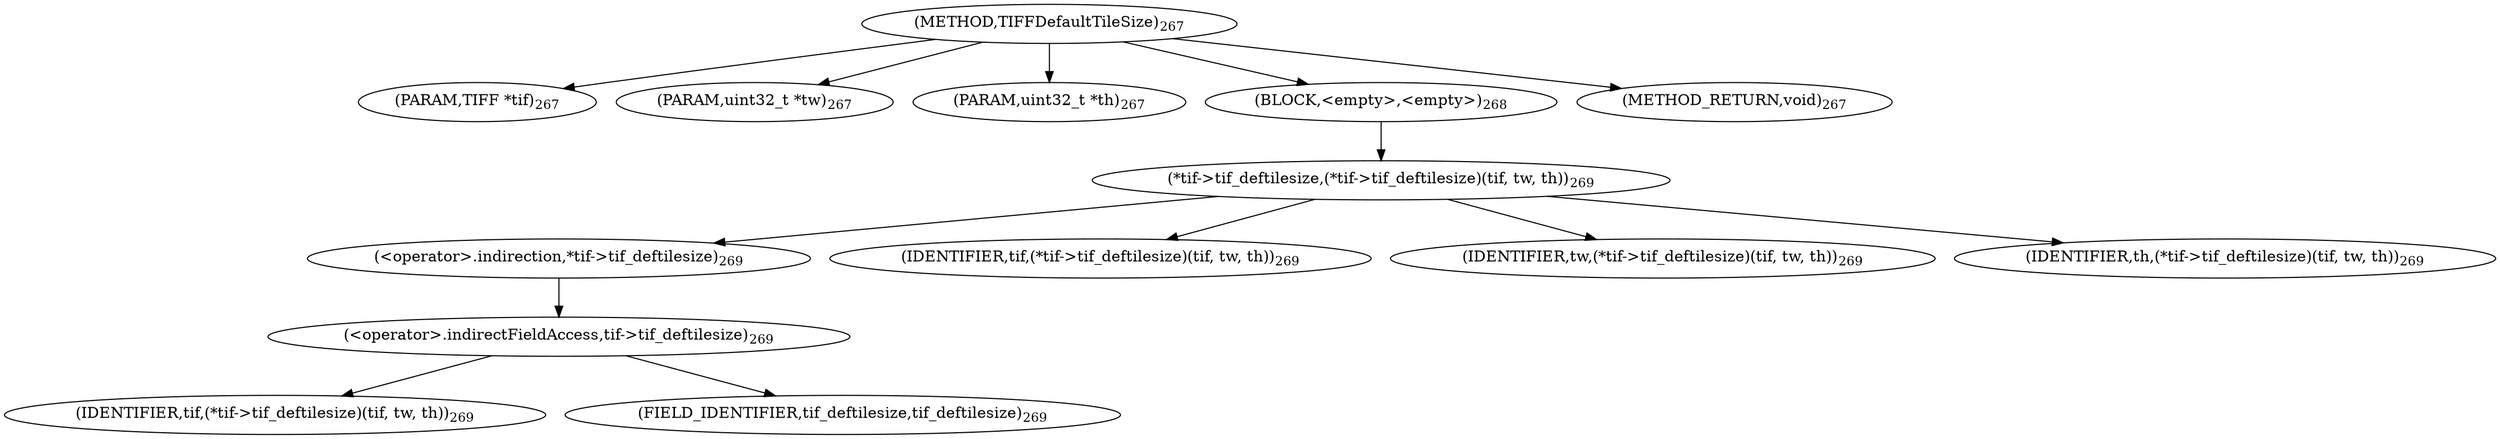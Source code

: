 digraph "TIFFDefaultTileSize" {  
"29956" [label = <(METHOD,TIFFDefaultTileSize)<SUB>267</SUB>> ]
"29957" [label = <(PARAM,TIFF *tif)<SUB>267</SUB>> ]
"29958" [label = <(PARAM,uint32_t *tw)<SUB>267</SUB>> ]
"29959" [label = <(PARAM,uint32_t *th)<SUB>267</SUB>> ]
"29960" [label = <(BLOCK,&lt;empty&gt;,&lt;empty&gt;)<SUB>268</SUB>> ]
"29961" [label = <(*tif-&gt;tif_deftilesize,(*tif-&gt;tif_deftilesize)(tif, tw, th))<SUB>269</SUB>> ]
"29962" [label = <(&lt;operator&gt;.indirection,*tif-&gt;tif_deftilesize)<SUB>269</SUB>> ]
"29963" [label = <(&lt;operator&gt;.indirectFieldAccess,tif-&gt;tif_deftilesize)<SUB>269</SUB>> ]
"29964" [label = <(IDENTIFIER,tif,(*tif-&gt;tif_deftilesize)(tif, tw, th))<SUB>269</SUB>> ]
"29965" [label = <(FIELD_IDENTIFIER,tif_deftilesize,tif_deftilesize)<SUB>269</SUB>> ]
"29966" [label = <(IDENTIFIER,tif,(*tif-&gt;tif_deftilesize)(tif, tw, th))<SUB>269</SUB>> ]
"29967" [label = <(IDENTIFIER,tw,(*tif-&gt;tif_deftilesize)(tif, tw, th))<SUB>269</SUB>> ]
"29968" [label = <(IDENTIFIER,th,(*tif-&gt;tif_deftilesize)(tif, tw, th))<SUB>269</SUB>> ]
"29969" [label = <(METHOD_RETURN,void)<SUB>267</SUB>> ]
  "29956" -> "29957" 
  "29956" -> "29958" 
  "29956" -> "29959" 
  "29956" -> "29960" 
  "29956" -> "29969" 
  "29960" -> "29961" 
  "29961" -> "29962" 
  "29961" -> "29966" 
  "29961" -> "29967" 
  "29961" -> "29968" 
  "29962" -> "29963" 
  "29963" -> "29964" 
  "29963" -> "29965" 
}
